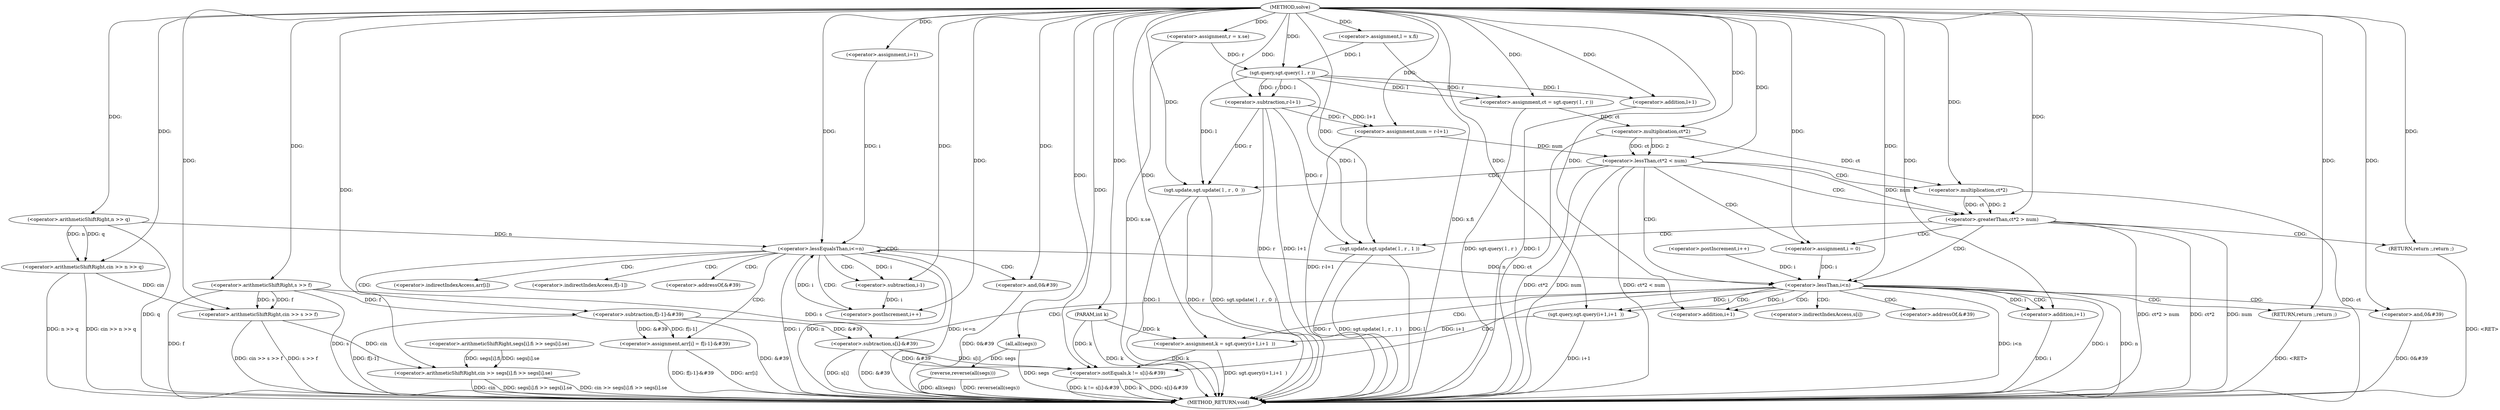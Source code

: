 digraph "solve" {  
"1000834" [label = "(METHOD,solve)" ]
"1000985" [label = "(METHOD_RETURN,void)" ]
"1000835" [label = "(PARAM,int k)" ]
"1000839" [label = "(<operator>.arithmeticShiftRight,cin >> n >> q)" ]
"1000846" [label = "(<operator>.arithmeticShiftRight,cin >> s >> f)" ]
"1000894" [label = "(reverse,reverse(all(segs)))" ]
"1000854" [label = "(<operator>.assignment,i=1)" ]
"1000857" [label = "(<operator>.lessEqualsThan,i<=n)" ]
"1000860" [label = "(<operator>.postIncrement,i++)" ]
"1000881" [label = "(<operator>.arithmeticShiftRight,cin >> segs[i].fi >> segs[i].se)" ]
"1000900" [label = "(<operator>.assignment,l = x.fi)" ]
"1000906" [label = "(<operator>.assignment,r = x.se)" ]
"1000912" [label = "(<operator>.assignment,ct = sgt.query( l , r ))" ]
"1000918" [label = "(<operator>.assignment,num = r-l+1)" ]
"1000953" [label = "(<operator>.assignment,i = 0)" ]
"1000956" [label = "(<operator>.lessThan,i<n)" ]
"1000841" [label = "(<operator>.arithmeticShiftRight,n >> q)" ]
"1000848" [label = "(<operator>.arithmeticShiftRight,s >> f)" ]
"1000863" [label = "(<operator>.assignment,arr[i] = f[i-1]-&#39)" ]
"1000875" [label = "(<operator>.and,0&#39)" ]
"1000895" [label = "(all,all(segs))" ]
"1000926" [label = "(<operator>.lessThan,ct*2 < num)" ]
"1000959" [label = "(<operator>.postIncrement,i++)" ]
"1000963" [label = "(<operator>.assignment,k = sgt.query(i+1,i+1  ))" ]
"1000972" [label = "(<operator>.notEquals,k != s[i]-&#39)" ]
"1000980" [label = "(<operator>.and,0&#39)" ]
"1000883" [label = "(<operator>.arithmeticShiftRight,segs[i].fi >> segs[i].se)" ]
"1000914" [label = "(sgt.query,sgt.query( l , r ))" ]
"1000920" [label = "(<operator>.subtraction,r-l+1)" ]
"1000932" [label = "(sgt.update,sgt.update( l , r , 0  ))" ]
"1000984" [label = "(RETURN,return ;,return ;)" ]
"1000867" [label = "(<operator>.subtraction,f[i-1]-&#39)" ]
"1000922" [label = "(<operator>.addition,l+1)" ]
"1000927" [label = "(<operator>.multiplication,ct*2)" ]
"1000938" [label = "(<operator>.greaterThan,ct*2 > num)" ]
"1000965" [label = "(sgt.query,sgt.query(i+1,i+1  ))" ]
"1000974" [label = "(<operator>.subtraction,s[i]-&#39)" ]
"1000944" [label = "(sgt.update,sgt.update( l , r , 1 ))" ]
"1000966" [label = "(<operator>.addition,i+1)" ]
"1000969" [label = "(<operator>.addition,i+1)" ]
"1000870" [label = "(<operator>.subtraction,i-1)" ]
"1000939" [label = "(<operator>.multiplication,ct*2)" ]
"1000950" [label = "(RETURN,return ;,return ;)" ]
"1000864" [label = "(<operator>.indirectIndexAccess,arr[i])" ]
"1000868" [label = "(<operator>.indirectIndexAccess,f[i-1])" ]
"1000873" [label = "(<operator>.addressOf,&#39)" ]
"1000975" [label = "(<operator>.indirectIndexAccess,s[i])" ]
"1000978" [label = "(<operator>.addressOf,&#39)" ]
  "1000835" -> "1000985"  [ label = "DDG: k"] 
  "1000841" -> "1000985"  [ label = "DDG: q"] 
  "1000839" -> "1000985"  [ label = "DDG: n >> q"] 
  "1000839" -> "1000985"  [ label = "DDG: cin >> n >> q"] 
  "1000848" -> "1000985"  [ label = "DDG: s"] 
  "1000848" -> "1000985"  [ label = "DDG: f"] 
  "1000846" -> "1000985"  [ label = "DDG: s >> f"] 
  "1000846" -> "1000985"  [ label = "DDG: cin >> s >> f"] 
  "1000857" -> "1000985"  [ label = "DDG: i"] 
  "1000857" -> "1000985"  [ label = "DDG: n"] 
  "1000857" -> "1000985"  [ label = "DDG: i<=n"] 
  "1000881" -> "1000985"  [ label = "DDG: cin"] 
  "1000881" -> "1000985"  [ label = "DDG: segs[i].fi >> segs[i].se"] 
  "1000881" -> "1000985"  [ label = "DDG: cin >> segs[i].fi >> segs[i].se"] 
  "1000895" -> "1000985"  [ label = "DDG: segs"] 
  "1000894" -> "1000985"  [ label = "DDG: all(segs)"] 
  "1000894" -> "1000985"  [ label = "DDG: reverse(all(segs))"] 
  "1000900" -> "1000985"  [ label = "DDG: x.fi"] 
  "1000906" -> "1000985"  [ label = "DDG: x.se"] 
  "1000912" -> "1000985"  [ label = "DDG: sgt.query( l , r )"] 
  "1000920" -> "1000985"  [ label = "DDG: r"] 
  "1000922" -> "1000985"  [ label = "DDG: l"] 
  "1000920" -> "1000985"  [ label = "DDG: l+1"] 
  "1000918" -> "1000985"  [ label = "DDG: r-l+1"] 
  "1000927" -> "1000985"  [ label = "DDG: ct"] 
  "1000926" -> "1000985"  [ label = "DDG: ct*2"] 
  "1000926" -> "1000985"  [ label = "DDG: num"] 
  "1000926" -> "1000985"  [ label = "DDG: ct*2 < num"] 
  "1000939" -> "1000985"  [ label = "DDG: ct"] 
  "1000938" -> "1000985"  [ label = "DDG: ct*2"] 
  "1000938" -> "1000985"  [ label = "DDG: num"] 
  "1000938" -> "1000985"  [ label = "DDG: ct*2 > num"] 
  "1000944" -> "1000985"  [ label = "DDG: l"] 
  "1000944" -> "1000985"  [ label = "DDG: r"] 
  "1000944" -> "1000985"  [ label = "DDG: sgt.update( l , r , 1 )"] 
  "1000932" -> "1000985"  [ label = "DDG: l"] 
  "1000932" -> "1000985"  [ label = "DDG: r"] 
  "1000932" -> "1000985"  [ label = "DDG: sgt.update( l , r , 0  )"] 
  "1000956" -> "1000985"  [ label = "DDG: i"] 
  "1000956" -> "1000985"  [ label = "DDG: n"] 
  "1000956" -> "1000985"  [ label = "DDG: i<n"] 
  "1000965" -> "1000985"  [ label = "DDG: i+1"] 
  "1000969" -> "1000985"  [ label = "DDG: i"] 
  "1000963" -> "1000985"  [ label = "DDG: sgt.query(i+1,i+1  )"] 
  "1000972" -> "1000985"  [ label = "DDG: k"] 
  "1000974" -> "1000985"  [ label = "DDG: s[i]"] 
  "1000974" -> "1000985"  [ label = "DDG: &#39"] 
  "1000972" -> "1000985"  [ label = "DDG: s[i]-&#39"] 
  "1000972" -> "1000985"  [ label = "DDG: k != s[i]-&#39"] 
  "1000980" -> "1000985"  [ label = "DDG: 0&#39"] 
  "1000863" -> "1000985"  [ label = "DDG: arr[i]"] 
  "1000867" -> "1000985"  [ label = "DDG: f[i-1]"] 
  "1000867" -> "1000985"  [ label = "DDG: &#39"] 
  "1000863" -> "1000985"  [ label = "DDG: f[i-1]-&#39"] 
  "1000875" -> "1000985"  [ label = "DDG: 0&#39"] 
  "1000984" -> "1000985"  [ label = "DDG: <RET>"] 
  "1000950" -> "1000985"  [ label = "DDG: <RET>"] 
  "1000834" -> "1000835"  [ label = "DDG: "] 
  "1000834" -> "1000839"  [ label = "DDG: "] 
  "1000841" -> "1000839"  [ label = "DDG: q"] 
  "1000841" -> "1000839"  [ label = "DDG: n"] 
  "1000839" -> "1000846"  [ label = "DDG: cin"] 
  "1000834" -> "1000846"  [ label = "DDG: "] 
  "1000848" -> "1000846"  [ label = "DDG: f"] 
  "1000848" -> "1000846"  [ label = "DDG: s"] 
  "1000834" -> "1000854"  [ label = "DDG: "] 
  "1000895" -> "1000894"  [ label = "DDG: segs"] 
  "1000914" -> "1000912"  [ label = "DDG: l"] 
  "1000914" -> "1000912"  [ label = "DDG: r"] 
  "1000920" -> "1000918"  [ label = "DDG: r"] 
  "1000920" -> "1000918"  [ label = "DDG: l+1"] 
  "1000834" -> "1000953"  [ label = "DDG: "] 
  "1000834" -> "1000841"  [ label = "DDG: "] 
  "1000834" -> "1000848"  [ label = "DDG: "] 
  "1000854" -> "1000857"  [ label = "DDG: i"] 
  "1000860" -> "1000857"  [ label = "DDG: i"] 
  "1000834" -> "1000857"  [ label = "DDG: "] 
  "1000841" -> "1000857"  [ label = "DDG: n"] 
  "1000870" -> "1000860"  [ label = "DDG: i"] 
  "1000834" -> "1000860"  [ label = "DDG: "] 
  "1000867" -> "1000863"  [ label = "DDG: &#39"] 
  "1000867" -> "1000863"  [ label = "DDG: f[i-1]"] 
  "1000846" -> "1000881"  [ label = "DDG: cin"] 
  "1000834" -> "1000881"  [ label = "DDG: "] 
  "1000883" -> "1000881"  [ label = "DDG: segs[i].fi"] 
  "1000883" -> "1000881"  [ label = "DDG: segs[i].se"] 
  "1000834" -> "1000895"  [ label = "DDG: "] 
  "1000834" -> "1000900"  [ label = "DDG: "] 
  "1000834" -> "1000906"  [ label = "DDG: "] 
  "1000834" -> "1000912"  [ label = "DDG: "] 
  "1000834" -> "1000918"  [ label = "DDG: "] 
  "1000953" -> "1000956"  [ label = "DDG: i"] 
  "1000959" -> "1000956"  [ label = "DDG: i"] 
  "1000834" -> "1000956"  [ label = "DDG: "] 
  "1000857" -> "1000956"  [ label = "DDG: n"] 
  "1000965" -> "1000963"  [ label = "DDG: i+1"] 
  "1000834" -> "1000875"  [ label = "DDG: "] 
  "1000900" -> "1000914"  [ label = "DDG: l"] 
  "1000834" -> "1000914"  [ label = "DDG: "] 
  "1000906" -> "1000914"  [ label = "DDG: r"] 
  "1000914" -> "1000920"  [ label = "DDG: r"] 
  "1000834" -> "1000920"  [ label = "DDG: "] 
  "1000914" -> "1000920"  [ label = "DDG: l"] 
  "1000927" -> "1000926"  [ label = "DDG: 2"] 
  "1000927" -> "1000926"  [ label = "DDG: ct"] 
  "1000918" -> "1000926"  [ label = "DDG: num"] 
  "1000834" -> "1000926"  [ label = "DDG: "] 
  "1000835" -> "1000963"  [ label = "DDG: k"] 
  "1000834" -> "1000963"  [ label = "DDG: "] 
  "1000963" -> "1000972"  [ label = "DDG: k"] 
  "1000835" -> "1000972"  [ label = "DDG: k"] 
  "1000834" -> "1000972"  [ label = "DDG: "] 
  "1000974" -> "1000972"  [ label = "DDG: s[i]"] 
  "1000974" -> "1000972"  [ label = "DDG: &#39"] 
  "1000834" -> "1000980"  [ label = "DDG: "] 
  "1000834" -> "1000984"  [ label = "DDG: "] 
  "1000848" -> "1000867"  [ label = "DDG: f"] 
  "1000914" -> "1000922"  [ label = "DDG: l"] 
  "1000834" -> "1000922"  [ label = "DDG: "] 
  "1000912" -> "1000927"  [ label = "DDG: ct"] 
  "1000834" -> "1000927"  [ label = "DDG: "] 
  "1000834" -> "1000932"  [ label = "DDG: "] 
  "1000914" -> "1000932"  [ label = "DDG: l"] 
  "1000920" -> "1000932"  [ label = "DDG: r"] 
  "1000834" -> "1000965"  [ label = "DDG: "] 
  "1000956" -> "1000965"  [ label = "DDG: i"] 
  "1000848" -> "1000974"  [ label = "DDG: s"] 
  "1000867" -> "1000974"  [ label = "DDG: &#39"] 
  "1000939" -> "1000938"  [ label = "DDG: 2"] 
  "1000939" -> "1000938"  [ label = "DDG: ct"] 
  "1000926" -> "1000938"  [ label = "DDG: num"] 
  "1000834" -> "1000938"  [ label = "DDG: "] 
  "1000956" -> "1000966"  [ label = "DDG: i"] 
  "1000834" -> "1000966"  [ label = "DDG: "] 
  "1000834" -> "1000969"  [ label = "DDG: "] 
  "1000956" -> "1000969"  [ label = "DDG: i"] 
  "1000857" -> "1000870"  [ label = "DDG: i"] 
  "1000834" -> "1000870"  [ label = "DDG: "] 
  "1000927" -> "1000939"  [ label = "DDG: ct"] 
  "1000834" -> "1000939"  [ label = "DDG: "] 
  "1000834" -> "1000944"  [ label = "DDG: "] 
  "1000914" -> "1000944"  [ label = "DDG: l"] 
  "1000920" -> "1000944"  [ label = "DDG: r"] 
  "1000834" -> "1000950"  [ label = "DDG: "] 
  "1000857" -> "1000867"  [ label = "CDG: "] 
  "1000857" -> "1000868"  [ label = "CDG: "] 
  "1000857" -> "1000875"  [ label = "CDG: "] 
  "1000857" -> "1000870"  [ label = "CDG: "] 
  "1000857" -> "1000863"  [ label = "CDG: "] 
  "1000857" -> "1000864"  [ label = "CDG: "] 
  "1000857" -> "1000873"  [ label = "CDG: "] 
  "1000857" -> "1000860"  [ label = "CDG: "] 
  "1000857" -> "1000857"  [ label = "CDG: "] 
  "1000956" -> "1000974"  [ label = "CDG: "] 
  "1000956" -> "1000963"  [ label = "CDG: "] 
  "1000956" -> "1000980"  [ label = "CDG: "] 
  "1000956" -> "1000975"  [ label = "CDG: "] 
  "1000956" -> "1000969"  [ label = "CDG: "] 
  "1000956" -> "1000978"  [ label = "CDG: "] 
  "1000956" -> "1000966"  [ label = "CDG: "] 
  "1000956" -> "1000972"  [ label = "CDG: "] 
  "1000956" -> "1000984"  [ label = "CDG: "] 
  "1000956" -> "1000965"  [ label = "CDG: "] 
  "1000926" -> "1000953"  [ label = "CDG: "] 
  "1000926" -> "1000956"  [ label = "CDG: "] 
  "1000926" -> "1000932"  [ label = "CDG: "] 
  "1000926" -> "1000939"  [ label = "CDG: "] 
  "1000926" -> "1000938"  [ label = "CDG: "] 
  "1000938" -> "1000944"  [ label = "CDG: "] 
  "1000938" -> "1000953"  [ label = "CDG: "] 
  "1000938" -> "1000956"  [ label = "CDG: "] 
  "1000938" -> "1000950"  [ label = "CDG: "] 
}
